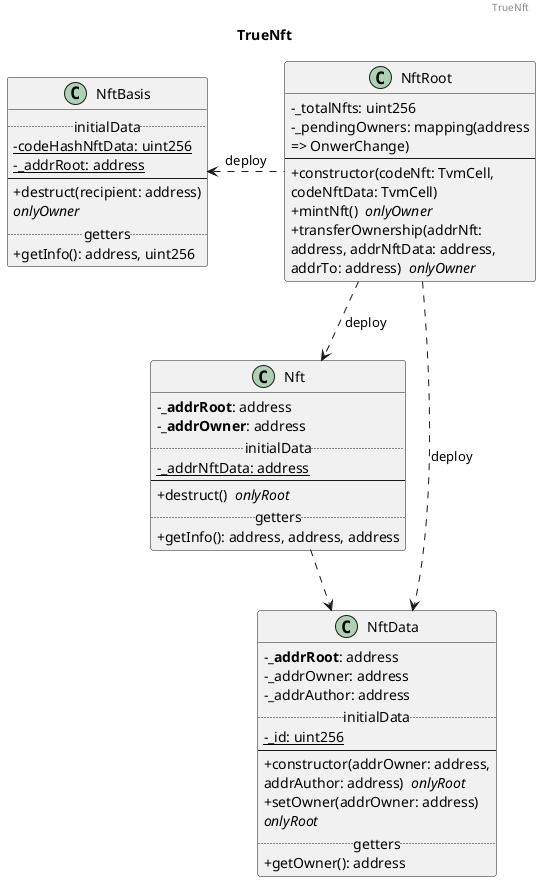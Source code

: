 @startuml TrueNft
header TrueNft
title TrueNft
skinparam WrapWidth 250
skinparam classAttributeIconSize 0

class NftRoot {
  -_totalNfts: uint256
  -{field}_pendingOwners: mapping(address => OnwerChange)
  --
  +constructor(codeNft: TvmCell, codeNftData: TvmCell)
  +mintNft()  //onlyOwner//
  +transferOwnership(addrNft: address, addrNftData: address, addrTo: address)  //onlyOwner//
}
class Nft {
  -<b>_addrRoot</b>: address
  -<b>_addrOwner</b>: address
  ..initialData..
  -{static} _addrNftData: address
  --
  +destruct()  //onlyRoot//
  ..getters..
  +getInfo(): address, address, address
}
class NftData {
  -<b>_addrRoot</b>: address
  -_addrOwner: address
  -_addrAuthor: address
  ..initialData..
  -{static} _id: uint256
  --
  +constructor(addrOwner: address, addrAuthor: address)  //onlyRoot//
  +setOwner(addrOwner: address)  //onlyRoot//
  ..getters..
  +getOwner(): address
}
class NftBasis {
  ..initialData..
  -{static} codeHashNftData: uint256
  -{static} _addrRoot: address
  --
  +destruct(recipient: address)  //onlyOwner//
  ..getters..
  +getInfo(): address, uint256
}

NftRoot .left.> NftBasis: deploy
NftRoot ..> Nft: deploy
NftRoot ..> NftData: deploy
Nft ..> NftData
@enduml
